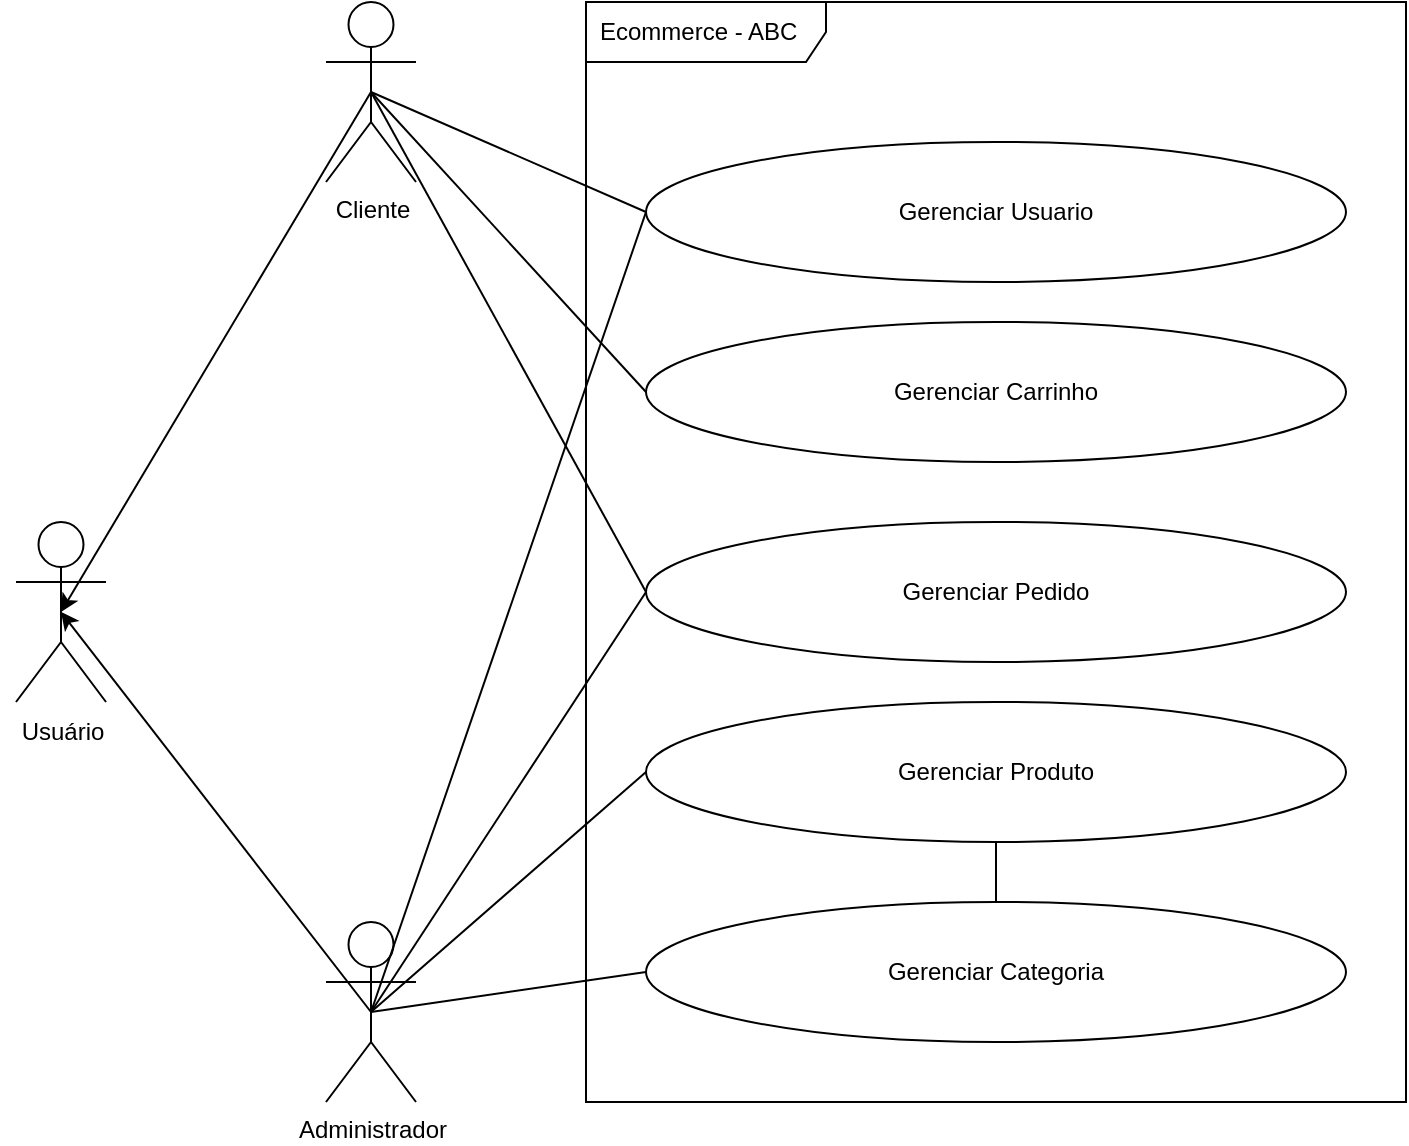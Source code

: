 <mxfile>
    <diagram id="kMQABw-Oj0Bmc2t55qia" name="Visão Geral - Domínio">
        <mxGraphModel dx="1090" dy="787" grid="1" gridSize="10" guides="1" tooltips="1" connect="1" arrows="1" fold="1" page="1" pageScale="1" pageWidth="850" pageHeight="1100" math="0" shadow="0">
            <root>
                <mxCell id="0"/>
                <mxCell id="1" parent="0"/>
                <mxCell id="2" value="Ecommerce - ABC" style="shape=umlFrame;whiteSpace=wrap;html=1;width=120;height=30;boundedLbl=1;verticalAlign=middle;align=left;spacingLeft=5;" parent="1" vertex="1">
                    <mxGeometry x="320" y="60" width="410" height="550" as="geometry"/>
                </mxCell>
                <mxCell id="21" style="edgeStyle=none;html=1;exitX=0.5;exitY=0.5;exitDx=0;exitDy=0;exitPerimeter=0;entryX=0.5;entryY=0.5;entryDx=0;entryDy=0;entryPerimeter=0;endArrow=classic;endFill=1;" parent="1" source="3" target="5" edge="1">
                    <mxGeometry relative="1" as="geometry"/>
                </mxCell>
                <mxCell id="3" value="Administrador" style="shape=umlActor;verticalLabelPosition=bottom;verticalAlign=top;html=1;" parent="1" vertex="1">
                    <mxGeometry x="190" y="520" width="45" height="90" as="geometry"/>
                </mxCell>
                <mxCell id="5" value="" style="shape=umlActor;verticalLabelPosition=bottom;verticalAlign=top;html=1;" parent="1" vertex="1">
                    <mxGeometry x="35" y="320" width="45" height="90" as="geometry"/>
                </mxCell>
                <mxCell id="20" style="edgeStyle=none;html=1;exitX=0.5;exitY=0.5;exitDx=0;exitDy=0;exitPerimeter=0;entryX=0.5;entryY=0.5;entryDx=0;entryDy=0;entryPerimeter=0;endArrow=classic;endFill=1;" parent="1" source="6" target="5" edge="1">
                    <mxGeometry relative="1" as="geometry"/>
                </mxCell>
                <mxCell id="6" value="Cliente" style="shape=umlActor;verticalLabelPosition=bottom;verticalAlign=top;html=1;" parent="1" vertex="1">
                    <mxGeometry x="190" y="60" width="45" height="90" as="geometry"/>
                </mxCell>
                <mxCell id="18" value="Usuário" style="text;html=1;align=center;verticalAlign=middle;resizable=0;points=[];autosize=1;strokeColor=none;fillColor=none;" parent="1" vertex="1">
                    <mxGeometry x="27.5" y="410" width="60" height="30" as="geometry"/>
                </mxCell>
                <mxCell id="33" style="edgeStyle=none;html=1;exitX=0;exitY=0.5;exitDx=0;exitDy=0;endArrow=none;endFill=0;entryX=0.5;entryY=0.5;entryDx=0;entryDy=0;entryPerimeter=0;" parent="1" source="22" target="6" edge="1">
                    <mxGeometry relative="1" as="geometry"/>
                </mxCell>
                <mxCell id="34" style="edgeStyle=none;html=1;exitX=0;exitY=0.5;exitDx=0;exitDy=0;entryX=0.5;entryY=0.5;entryDx=0;entryDy=0;entryPerimeter=0;endArrow=none;endFill=0;" parent="1" source="22" target="3" edge="1">
                    <mxGeometry relative="1" as="geometry"/>
                </mxCell>
                <mxCell id="22" value="Gerenciar Usuario" style="ellipse;whiteSpace=wrap;html=1;" parent="1" vertex="1">
                    <mxGeometry x="350" y="130" width="350" height="70" as="geometry"/>
                </mxCell>
                <mxCell id="35" style="edgeStyle=none;html=1;exitX=0;exitY=0.5;exitDx=0;exitDy=0;entryX=0.5;entryY=0.5;entryDx=0;entryDy=0;entryPerimeter=0;endArrow=none;endFill=0;" parent="1" source="23" target="6" edge="1">
                    <mxGeometry relative="1" as="geometry"/>
                </mxCell>
                <mxCell id="23" value="Gerenciar Carrinho" style="ellipse;whiteSpace=wrap;html=1;" parent="1" vertex="1">
                    <mxGeometry x="350" y="220" width="350" height="70" as="geometry"/>
                </mxCell>
                <mxCell id="36" style="edgeStyle=none;html=1;exitX=0;exitY=0.5;exitDx=0;exitDy=0;endArrow=none;endFill=0;entryX=0.5;entryY=0.5;entryDx=0;entryDy=0;entryPerimeter=0;" parent="1" source="24" target="6" edge="1">
                    <mxGeometry relative="1" as="geometry">
                        <mxPoint x="210" y="100" as="targetPoint"/>
                    </mxGeometry>
                </mxCell>
                <mxCell id="37" style="edgeStyle=none;html=1;exitX=0;exitY=0.5;exitDx=0;exitDy=0;entryX=0.5;entryY=0.5;entryDx=0;entryDy=0;entryPerimeter=0;endArrow=none;endFill=0;" parent="1" source="24" target="3" edge="1">
                    <mxGeometry relative="1" as="geometry"/>
                </mxCell>
                <mxCell id="24" value="Gerenciar Pedido" style="ellipse;whiteSpace=wrap;html=1;" parent="1" vertex="1">
                    <mxGeometry x="350" y="320" width="350" height="70" as="geometry"/>
                </mxCell>
                <mxCell id="38" style="edgeStyle=none;html=1;exitX=0;exitY=0.5;exitDx=0;exitDy=0;endArrow=none;endFill=0;entryX=0.5;entryY=0.5;entryDx=0;entryDy=0;entryPerimeter=0;" parent="1" source="25" target="3" edge="1">
                    <mxGeometry relative="1" as="geometry">
                        <mxPoint x="210" y="570" as="targetPoint"/>
                    </mxGeometry>
                </mxCell>
                <mxCell id="25" value="Gerenciar Produto" style="ellipse;whiteSpace=wrap;html=1;" parent="1" vertex="1">
                    <mxGeometry x="350" y="410" width="350" height="70" as="geometry"/>
                </mxCell>
                <mxCell id="39" style="edgeStyle=none;html=1;exitX=0;exitY=0.5;exitDx=0;exitDy=0;endArrow=none;endFill=0;entryX=0.5;entryY=0.5;entryDx=0;entryDy=0;entryPerimeter=0;" parent="1" source="26" target="3" edge="1">
                    <mxGeometry relative="1" as="geometry">
                        <mxPoint x="210" y="570" as="targetPoint"/>
                    </mxGeometry>
                </mxCell>
                <mxCell id="EfbuNJRbLX5IBR3CsVrC-39" value="" style="edgeStyle=none;html=1;endArrow=none;endFill=0;" parent="1" source="26" target="25" edge="1">
                    <mxGeometry relative="1" as="geometry"/>
                </mxCell>
                <mxCell id="26" value="Gerenciar Categoria" style="ellipse;whiteSpace=wrap;html=1;" parent="1" vertex="1">
                    <mxGeometry x="350" y="510" width="350" height="70" as="geometry"/>
                </mxCell>
            </root>
        </mxGraphModel>
    </diagram>
    <diagram id="xMuBiLkuwxsoKvly10kU" name="Subdomínio - Catálogo">
        <mxGraphModel dx="1090" dy="787" grid="1" gridSize="12" guides="1" tooltips="1" connect="1" arrows="1" fold="1" page="1" pageScale="1" pageWidth="1100" pageHeight="1700" background="none" math="0" shadow="0">
            <root>
                <mxCell id="0"/>
                <mxCell id="1" parent="0"/>
                <mxCell id="QJBd6bIHxFxP6XLCrpx--1" value="Subdomínio - Catálogo" style="shape=umlFrame;whiteSpace=wrap;html=1;width=150;height=20;boundedLbl=1;verticalAlign=middle;align=left;spacingLeft=5;" parent="1" vertex="1">
                    <mxGeometry x="250" y="150" width="790" height="894" as="geometry"/>
                </mxCell>
                <mxCell id="KBF4IC8BODVLPpTFiDBi-1" value="Administrador" style="shape=umlActor;verticalLabelPosition=bottom;verticalAlign=top;html=1;" parent="1" vertex="1">
                    <mxGeometry x="70" y="380" width="45" height="90" as="geometry"/>
                </mxCell>
                <mxCell id="J7py-N2t3ABGM6DOF1T5-11" style="edgeStyle=none;html=1;exitX=0;exitY=0.5;exitDx=0;exitDy=0;entryX=0.5;entryY=0.5;entryDx=0;entryDy=0;entryPerimeter=0;endArrow=none;endFill=0;" parent="1" source="BNcnmqYy1IiJBhKAKdvR-1" target="KBF4IC8BODVLPpTFiDBi-1" edge="1">
                    <mxGeometry relative="1" as="geometry"/>
                </mxCell>
                <mxCell id="BNcnmqYy1IiJBhKAKdvR-1" value="Gerenciar Produto" style="ellipse;whiteSpace=wrap;html=1;" parent="1" vertex="1">
                    <mxGeometry x="260" y="684" width="160" height="70" as="geometry"/>
                </mxCell>
                <mxCell id="J7py-N2t3ABGM6DOF1T5-12" style="edgeStyle=none;html=1;exitX=0;exitY=0.5;exitDx=0;exitDy=0;entryX=0.5;entryY=0.5;entryDx=0;entryDy=0;entryPerimeter=0;endArrow=none;endFill=0;" parent="1" source="lTh2bKtwY-ulDfU8cI_d-1" target="KBF4IC8BODVLPpTFiDBi-1" edge="1">
                    <mxGeometry relative="1" as="geometry"/>
                </mxCell>
                <mxCell id="lTh2bKtwY-ulDfU8cI_d-1" value="Gerenciar Categoria" style="ellipse;whiteSpace=wrap;html=1;" parent="1" vertex="1">
                    <mxGeometry x="260" y="300" width="160" height="70" as="geometry"/>
                </mxCell>
                <mxCell id="lTh2bKtwY-ulDfU8cI_d-3" value="Criar Categoria" style="ellipse;whiteSpace=wrap;html=1;" parent="1" vertex="1">
                    <mxGeometry x="456" y="168" width="160" height="70" as="geometry"/>
                </mxCell>
                <mxCell id="lTh2bKtwY-ulDfU8cI_d-4" value="Recuperar Categoria" style="ellipse;whiteSpace=wrap;html=1;" parent="1" vertex="1">
                    <mxGeometry x="456" y="252" width="160" height="70" as="geometry"/>
                </mxCell>
                <mxCell id="lTh2bKtwY-ulDfU8cI_d-5" value="Deletar Categoria" style="ellipse;whiteSpace=wrap;html=1;" parent="1" vertex="1">
                    <mxGeometry x="456" y="420" width="160" height="70" as="geometry"/>
                </mxCell>
                <mxCell id="lTh2bKtwY-ulDfU8cI_d-6" value="Editar Categoria" style="ellipse;whiteSpace=wrap;html=1;" parent="1" vertex="1">
                    <mxGeometry x="456" y="336" width="160" height="70" as="geometry"/>
                </mxCell>
                <mxCell id="lTh2bKtwY-ulDfU8cI_d-7" value="Extends" style="endArrow=block;endSize=16;endFill=0;html=1;exitX=0;exitY=0.5;exitDx=0;exitDy=0;dashed=1;" parent="1" source="lTh2bKtwY-ulDfU8cI_d-3" target="lTh2bKtwY-ulDfU8cI_d-1" edge="1">
                    <mxGeometry width="160" relative="1" as="geometry">
                        <mxPoint x="588" y="492" as="sourcePoint"/>
                        <mxPoint x="748" y="492" as="targetPoint"/>
                    </mxGeometry>
                </mxCell>
                <mxCell id="lTh2bKtwY-ulDfU8cI_d-8" value="Extends" style="endArrow=block;endSize=16;endFill=0;html=1;exitX=0;exitY=0.5;exitDx=0;exitDy=0;entryX=1;entryY=0;entryDx=0;entryDy=0;dashed=1;" parent="1" source="lTh2bKtwY-ulDfU8cI_d-4" target="lTh2bKtwY-ulDfU8cI_d-1" edge="1">
                    <mxGeometry width="160" relative="1" as="geometry">
                        <mxPoint x="468.0" y="215" as="sourcePoint"/>
                        <mxPoint x="380.653" y="314.322" as="targetPoint"/>
                    </mxGeometry>
                </mxCell>
                <mxCell id="lTh2bKtwY-ulDfU8cI_d-9" value="Extends" style="endArrow=block;endSize=16;endFill=0;html=1;exitX=0.019;exitY=0.608;exitDx=0;exitDy=0;entryX=0.923;entryY=0.755;entryDx=0;entryDy=0;exitPerimeter=0;entryPerimeter=0;dashed=1;" parent="1" source="lTh2bKtwY-ulDfU8cI_d-6" target="lTh2bKtwY-ulDfU8cI_d-1" edge="1">
                    <mxGeometry width="160" relative="1" as="geometry">
                        <mxPoint x="468.0" y="299" as="sourcePoint"/>
                        <mxPoint x="409.149" y="322.508" as="targetPoint"/>
                    </mxGeometry>
                </mxCell>
                <mxCell id="lTh2bKtwY-ulDfU8cI_d-10" value="Extends" style="endArrow=block;endSize=16;endFill=0;html=1;exitX=0;exitY=0.5;exitDx=0;exitDy=0;dashed=1;" parent="1" source="lTh2bKtwY-ulDfU8cI_d-5" target="lTh2bKtwY-ulDfU8cI_d-1" edge="1">
                    <mxGeometry width="160" relative="1" as="geometry">
                        <mxPoint x="471.04" y="390.56" as="sourcePoint"/>
                        <mxPoint x="419.68" y="364.85" as="targetPoint"/>
                    </mxGeometry>
                </mxCell>
                <mxCell id="lTh2bKtwY-ulDfU8cI_d-13" style="edgeStyle=none;html=1;exitX=0;exitY=0.5;exitDx=0;exitDy=0;entryX=0.906;entryY=0.23;entryDx=0;entryDy=0;entryPerimeter=0;endArrow=block;endFill=1;" parent="1" source="lTh2bKtwY-ulDfU8cI_d-11" target="lTh2bKtwY-ulDfU8cI_d-4" edge="1">
                    <mxGeometry relative="1" as="geometry"/>
                </mxCell>
                <mxCell id="lTh2bKtwY-ulDfU8cI_d-11" value="Recuperar categoria por ID" style="ellipse;whiteSpace=wrap;html=1;" parent="1" vertex="1">
                    <mxGeometry x="708" y="168" width="240" height="70" as="geometry"/>
                </mxCell>
                <mxCell id="lTh2bKtwY-ulDfU8cI_d-14" style="edgeStyle=none;html=1;exitX=0;exitY=0.5;exitDx=0;exitDy=0;entryX=1;entryY=0.5;entryDx=0;entryDy=0;endArrow=block;endFill=1;" parent="1" source="lTh2bKtwY-ulDfU8cI_d-12" target="lTh2bKtwY-ulDfU8cI_d-4" edge="1">
                    <mxGeometry relative="1" as="geometry"/>
                </mxCell>
                <mxCell id="lTh2bKtwY-ulDfU8cI_d-12" value="Recuperar categoria por filtro" style="ellipse;whiteSpace=wrap;html=1;" parent="1" vertex="1">
                    <mxGeometry x="708" y="266" width="240" height="70" as="geometry"/>
                </mxCell>
                <mxCell id="J7py-N2t3ABGM6DOF1T5-3" value="Criar Produto" style="ellipse;whiteSpace=wrap;html=1;" parent="1" vertex="1">
                    <mxGeometry x="456" y="552" width="160" height="70" as="geometry"/>
                </mxCell>
                <mxCell id="J7py-N2t3ABGM6DOF1T5-4" value="Recuperar Produto" style="ellipse;whiteSpace=wrap;html=1;" parent="1" vertex="1">
                    <mxGeometry x="456" y="636" width="160" height="70" as="geometry"/>
                </mxCell>
                <mxCell id="J7py-N2t3ABGM6DOF1T5-5" value="Atualizar Produto" style="ellipse;whiteSpace=wrap;html=1;" parent="1" vertex="1">
                    <mxGeometry x="456" y="720" width="160" height="70" as="geometry"/>
                </mxCell>
                <mxCell id="J7py-N2t3ABGM6DOF1T5-6" value="Deletar Produto" style="ellipse;whiteSpace=wrap;html=1;" parent="1" vertex="1">
                    <mxGeometry x="456" y="804" width="160" height="70" as="geometry"/>
                </mxCell>
                <mxCell id="J7py-N2t3ABGM6DOF1T5-7" value="Extends" style="endArrow=block;endSize=16;endFill=0;html=1;exitX=0;exitY=0.5;exitDx=0;exitDy=0;dashed=1;" parent="1" source="J7py-N2t3ABGM6DOF1T5-3" target="BNcnmqYy1IiJBhKAKdvR-1" edge="1">
                    <mxGeometry width="160" relative="1" as="geometry">
                        <mxPoint x="468" y="467" as="sourcePoint"/>
                        <mxPoint x="383.021" y="379.262" as="targetPoint"/>
                    </mxGeometry>
                </mxCell>
                <mxCell id="J7py-N2t3ABGM6DOF1T5-8" value="Extends" style="endArrow=block;endSize=16;endFill=0;html=1;exitX=0;exitY=0.5;exitDx=0;exitDy=0;dashed=1;" parent="1" source="J7py-N2t3ABGM6DOF1T5-4" edge="1">
                    <mxGeometry width="160" relative="1" as="geometry">
                        <mxPoint x="468" y="599" as="sourcePoint"/>
                        <mxPoint x="396" y="696" as="targetPoint"/>
                    </mxGeometry>
                </mxCell>
                <mxCell id="J7py-N2t3ABGM6DOF1T5-9" value="Extends" style="endArrow=block;endSize=16;endFill=0;html=1;exitX=0;exitY=0.5;exitDx=0;exitDy=0;dashed=1;" parent="1" source="J7py-N2t3ABGM6DOF1T5-5" target="BNcnmqYy1IiJBhKAKdvR-1" edge="1">
                    <mxGeometry width="160" relative="1" as="geometry">
                        <mxPoint x="468" y="683" as="sourcePoint"/>
                        <mxPoint x="408" y="708" as="targetPoint"/>
                    </mxGeometry>
                </mxCell>
                <mxCell id="J7py-N2t3ABGM6DOF1T5-10" value="Extends" style="endArrow=block;endSize=16;endFill=0;html=1;exitX=0;exitY=0.5;exitDx=0;exitDy=0;entryX=0.7;entryY=0.958;entryDx=0;entryDy=0;entryPerimeter=0;dashed=1;" parent="1" source="J7py-N2t3ABGM6DOF1T5-6" target="BNcnmqYy1IiJBhKAKdvR-1" edge="1">
                    <mxGeometry width="160" relative="1" as="geometry">
                        <mxPoint x="468" y="767" as="sourcePoint"/>
                        <mxPoint x="417.509" y="751.089" as="targetPoint"/>
                    </mxGeometry>
                </mxCell>
                <mxCell id="J7py-N2t3ABGM6DOF1T5-15" style="edgeStyle=none;html=1;exitX=0;exitY=0.5;exitDx=0;exitDy=0;entryX=0.976;entryY=0.333;entryDx=0;entryDy=0;entryPerimeter=0;endArrow=block;endFill=1;" parent="1" source="J7py-N2t3ABGM6DOF1T5-13" target="J7py-N2t3ABGM6DOF1T5-4" edge="1">
                    <mxGeometry relative="1" as="geometry"/>
                </mxCell>
                <mxCell id="J7py-N2t3ABGM6DOF1T5-13" value="Recuperar Produto por ID" style="ellipse;whiteSpace=wrap;html=1;" parent="1" vertex="1">
                    <mxGeometry x="708" y="552" width="240" height="70" as="geometry"/>
                </mxCell>
                <mxCell id="J7py-N2t3ABGM6DOF1T5-16" style="edgeStyle=none;html=1;exitX=0;exitY=0.5;exitDx=0;exitDy=0;entryX=0.942;entryY=0.762;entryDx=0;entryDy=0;entryPerimeter=0;endArrow=block;endFill=1;" parent="1" source="J7py-N2t3ABGM6DOF1T5-14" target="J7py-N2t3ABGM6DOF1T5-4" edge="1">
                    <mxGeometry relative="1" as="geometry"/>
                </mxCell>
                <mxCell id="J7py-N2t3ABGM6DOF1T5-14" value="Recuperar produto por filtro" style="ellipse;whiteSpace=wrap;html=1;" parent="1" vertex="1">
                    <mxGeometry x="708" y="660" width="240" height="70" as="geometry"/>
                </mxCell>
                <mxCell id="J7py-N2t3ABGM6DOF1T5-17" value="Adicionar Categoria" style="ellipse;whiteSpace=wrap;html=1;" parent="1" vertex="1">
                    <mxGeometry x="456" y="936" width="160" height="70" as="geometry"/>
                </mxCell>
                <mxCell id="J7py-N2t3ABGM6DOF1T5-19" value="Extends" style="endArrow=block;endSize=16;endFill=0;html=1;exitX=0;exitY=0.5;exitDx=0;exitDy=0;dashed=1;" parent="1" source="J7py-N2t3ABGM6DOF1T5-17" target="BNcnmqYy1IiJBhKAKdvR-1" edge="1">
                    <mxGeometry width="160" relative="1" as="geometry">
                        <mxPoint x="468.0" y="851" as="sourcePoint"/>
                        <mxPoint x="384" y="763.06" as="targetPoint"/>
                    </mxGeometry>
                </mxCell>
            </root>
        </mxGraphModel>
    </diagram>
</mxfile>